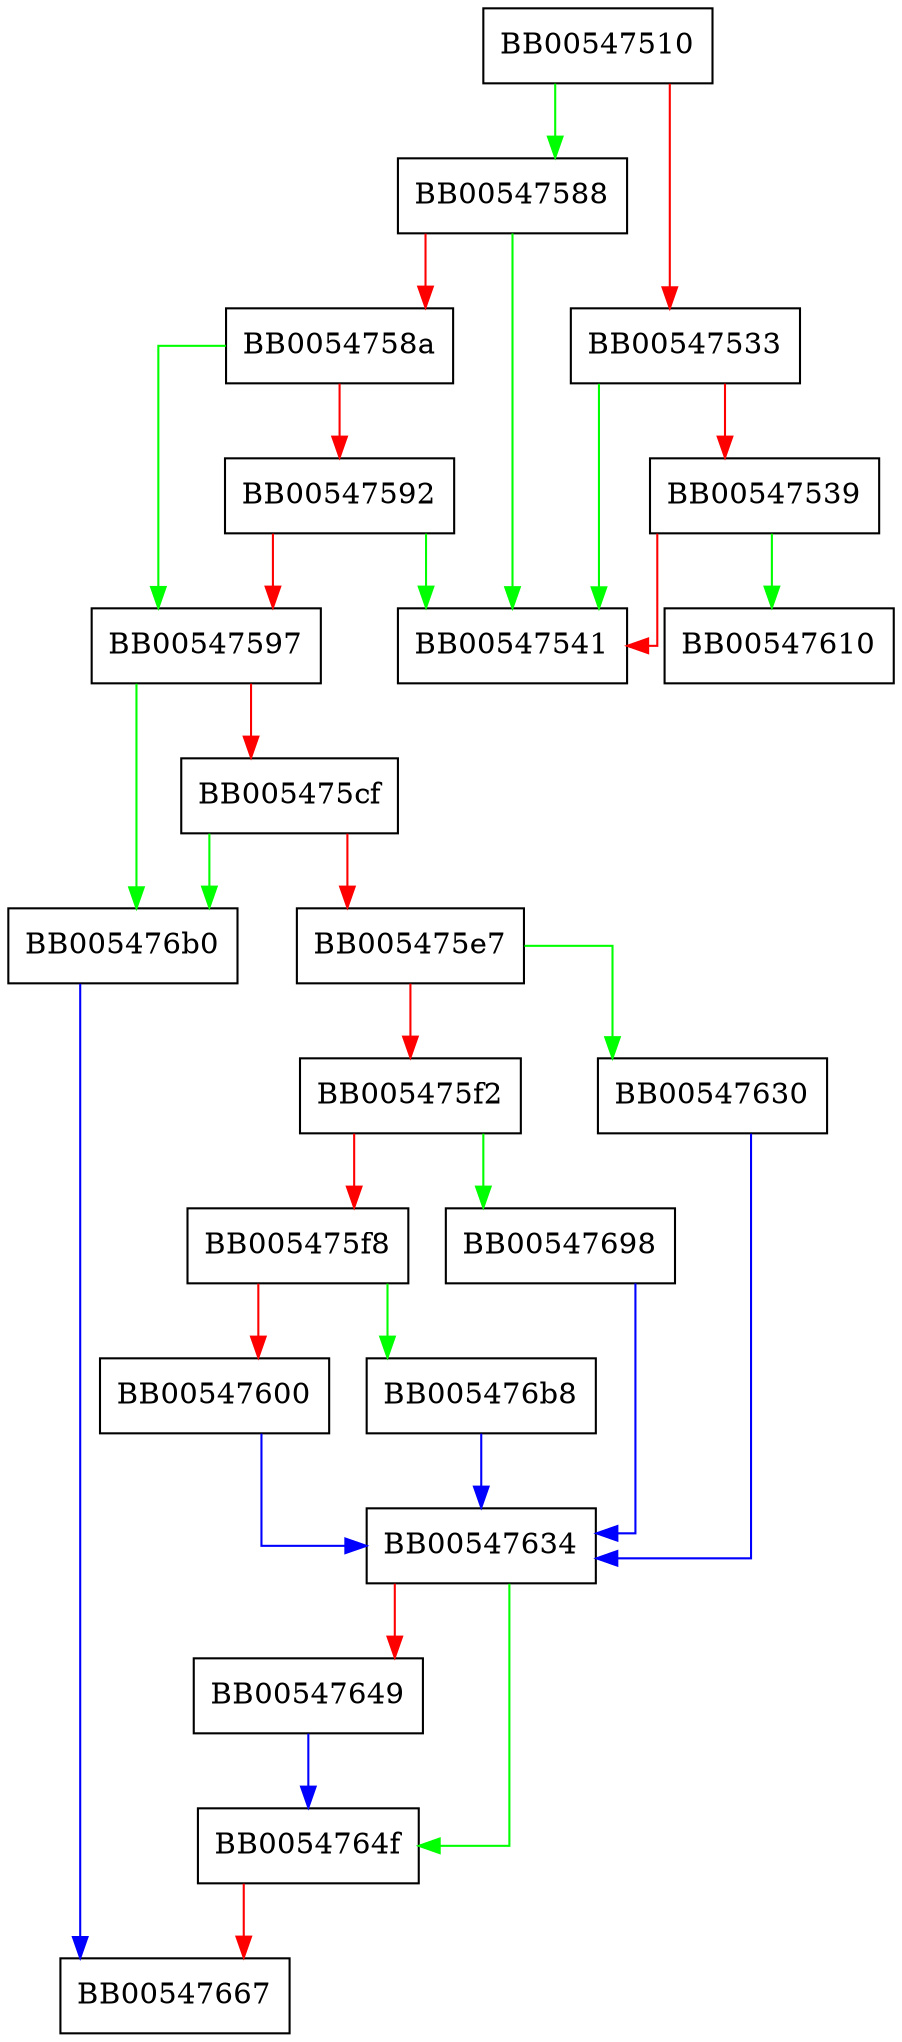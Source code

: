 digraph BN_priv_rand {
  node [shape="box"];
  graph [splines=ortho];
  BB00547510 -> BB00547588 [color="green"];
  BB00547510 -> BB00547533 [color="red"];
  BB00547533 -> BB00547541 [color="green"];
  BB00547533 -> BB00547539 [color="red"];
  BB00547539 -> BB00547610 [color="green"];
  BB00547539 -> BB00547541 [color="red"];
  BB00547588 -> BB00547541 [color="green"];
  BB00547588 -> BB0054758a [color="red"];
  BB0054758a -> BB00547597 [color="green"];
  BB0054758a -> BB00547592 [color="red"];
  BB00547592 -> BB00547541 [color="green"];
  BB00547592 -> BB00547597 [color="red"];
  BB00547597 -> BB005476b0 [color="green"];
  BB00547597 -> BB005475cf [color="red"];
  BB005475cf -> BB005476b0 [color="green"];
  BB005475cf -> BB005475e7 [color="red"];
  BB005475e7 -> BB00547630 [color="green"];
  BB005475e7 -> BB005475f2 [color="red"];
  BB005475f2 -> BB00547698 [color="green"];
  BB005475f2 -> BB005475f8 [color="red"];
  BB005475f8 -> BB005476b8 [color="green"];
  BB005475f8 -> BB00547600 [color="red"];
  BB00547600 -> BB00547634 [color="blue"];
  BB00547630 -> BB00547634 [color="blue"];
  BB00547634 -> BB0054764f [color="green"];
  BB00547634 -> BB00547649 [color="red"];
  BB00547649 -> BB0054764f [color="blue"];
  BB0054764f -> BB00547667 [color="red"];
  BB00547698 -> BB00547634 [color="blue"];
  BB005476b0 -> BB00547667 [color="blue"];
  BB005476b8 -> BB00547634 [color="blue"];
}